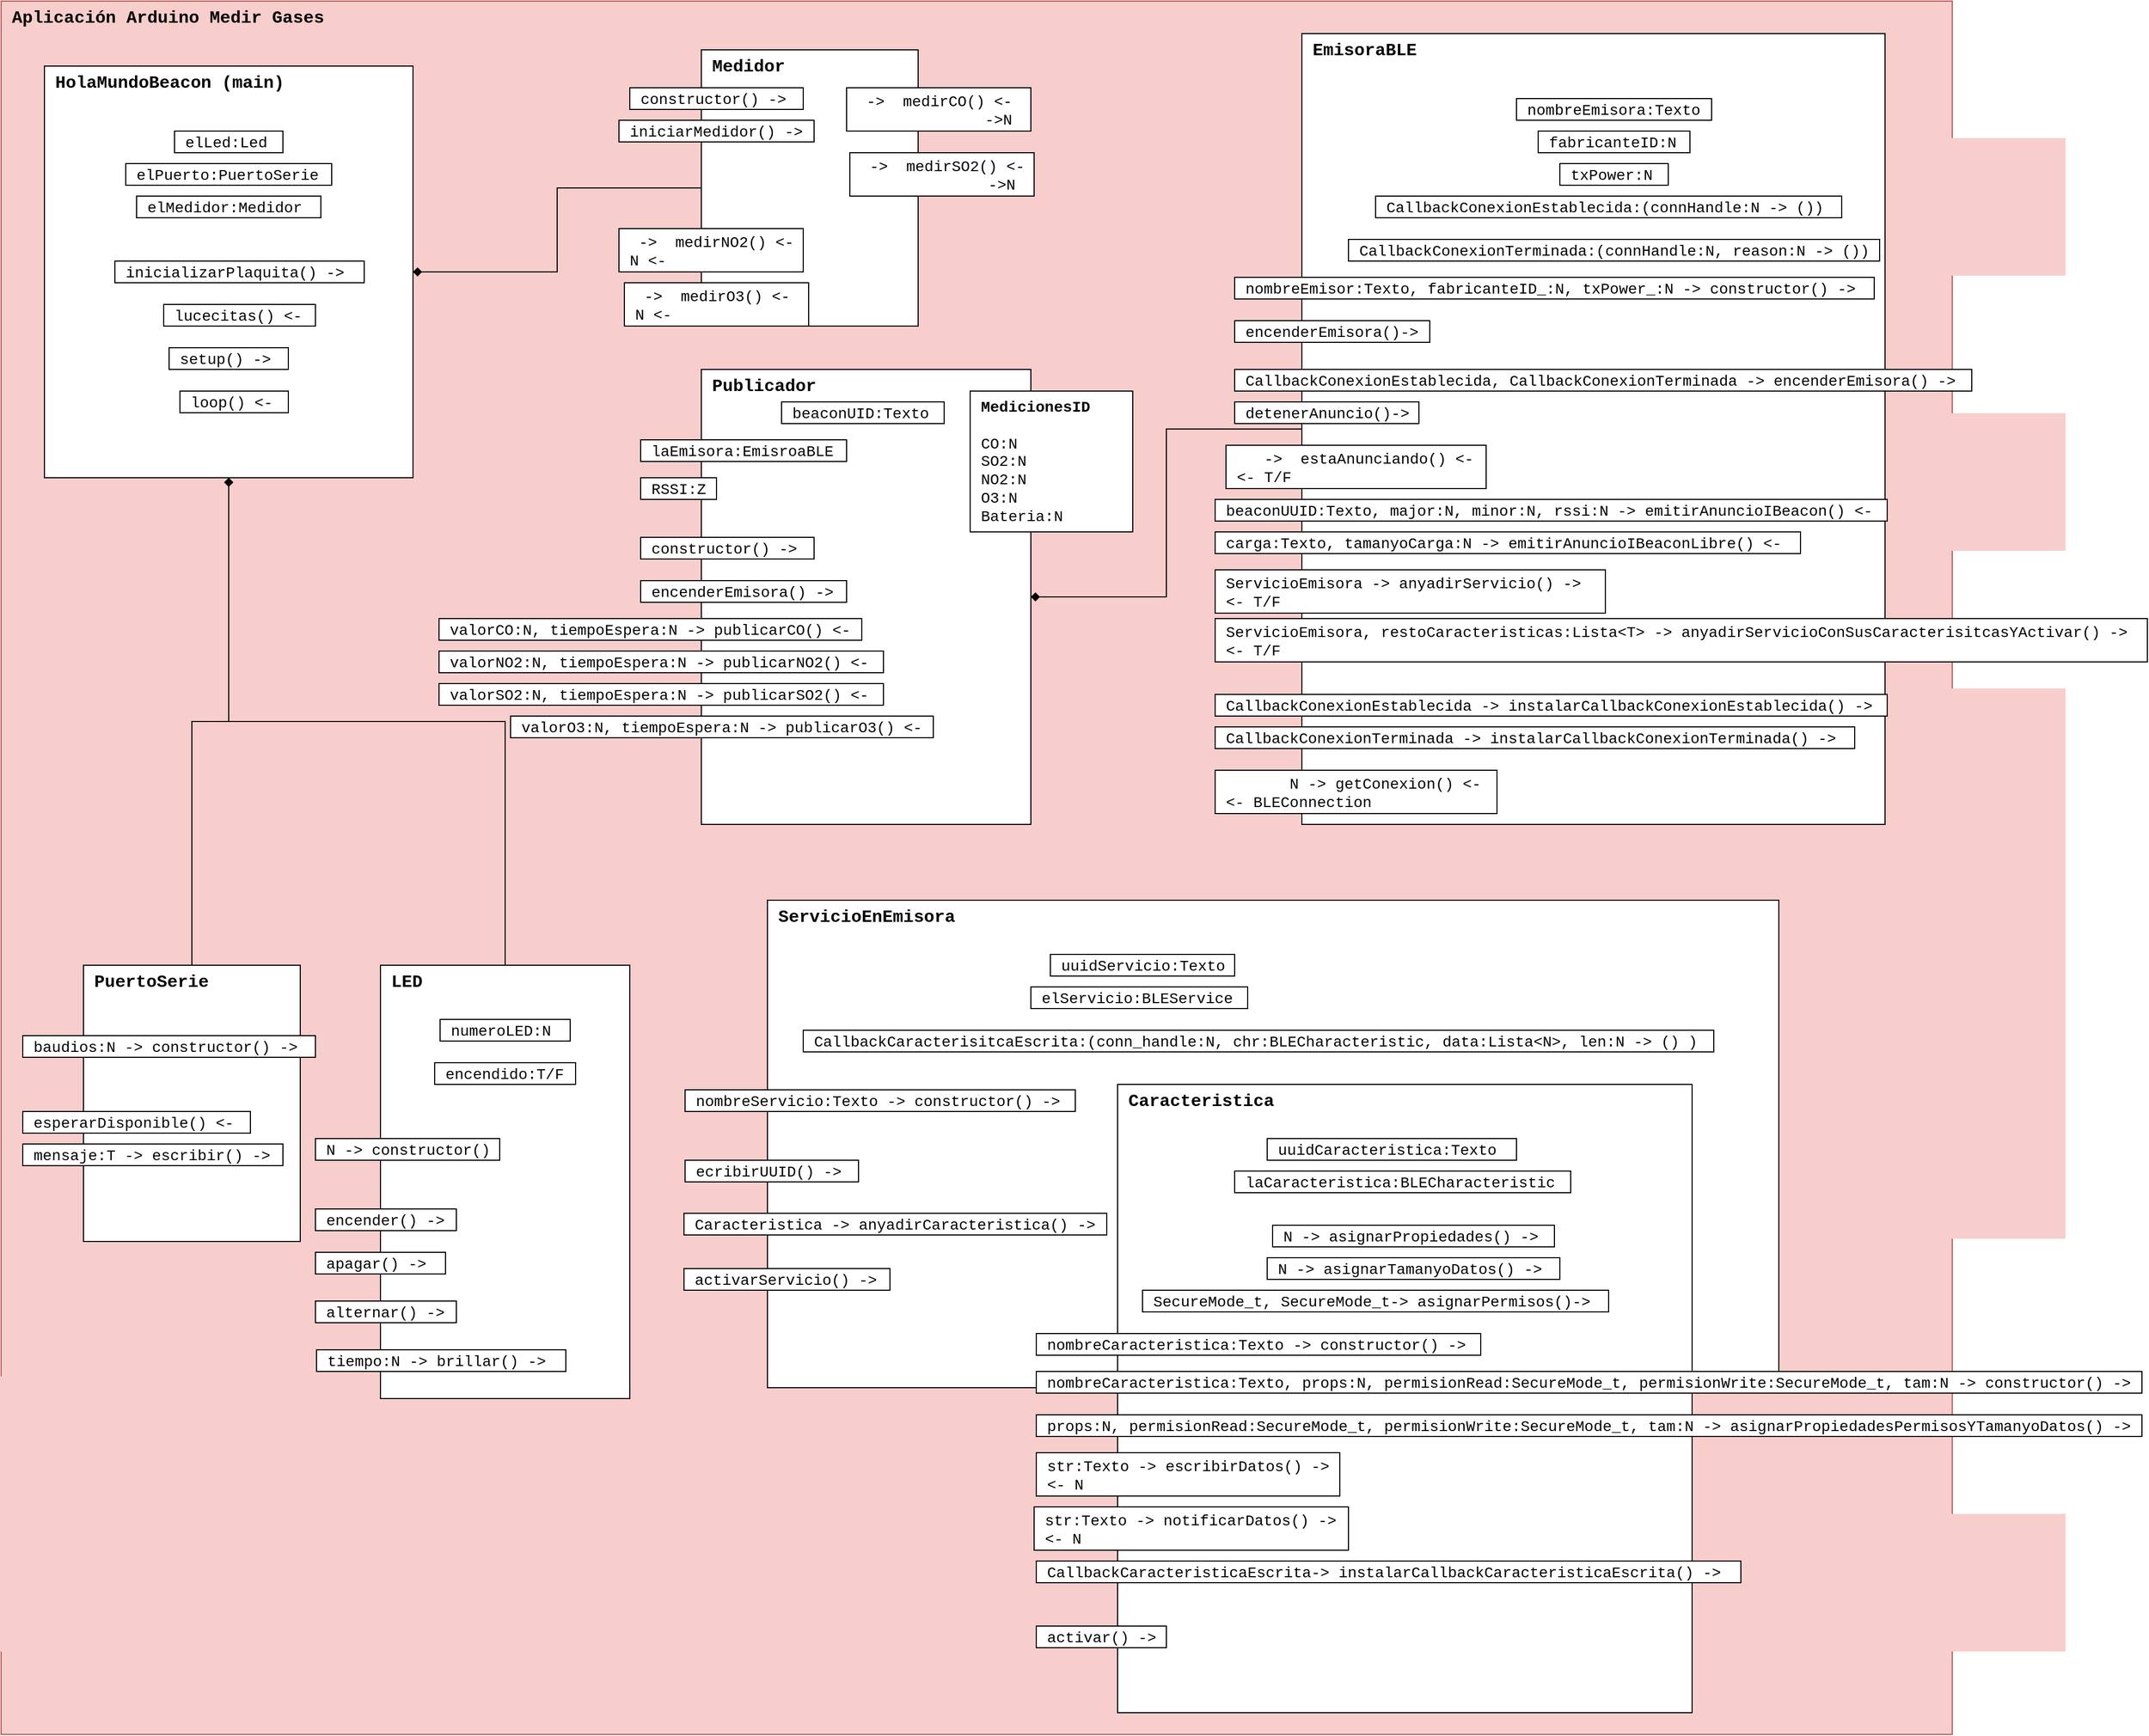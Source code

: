 <mxfile version="15.6.8"><diagram id="niqKveM-cPIij-iBnaV7" name="Page-1"><mxGraphModel dx="1381" dy="756" grid="1" gridSize="10" guides="1" tooltips="1" connect="1" arrows="1" fold="1" page="1" pageScale="1" pageWidth="827" pageHeight="1169" math="0" shadow="0"><root><mxCell id="0"/><mxCell id="1" parent="0"/><mxCell id="Av9oLwnozGqvggh2Q-i_-6" value="&lt;font style=&quot;font-size: 16px&quot;&gt;&lt;b&gt;Aplicación Arduino Medir Gases&lt;/b&gt;&lt;/font&gt;" style="rounded=0;whiteSpace=wrap;html=1;fontFamily=Courier New;align=left;horizontal=1;verticalAlign=top;spacingLeft=8;fillColor=#f8cecc;strokeColor=#b85450;" parent="1" vertex="1"><mxGeometry x="10" y="40" width="1800" height="1600" as="geometry"/></mxCell><mxCell id="fpChlTcRf2pJaoT4t-P_-2" value="&lt;font style=&quot;font-size: 16px&quot;&gt;&lt;b&gt;HolaMundoBeacon (main)&lt;/b&gt;&lt;/font&gt;" style="rounded=0;whiteSpace=wrap;html=1;fontFamily=Courier New;align=left;horizontal=1;verticalAlign=top;spacingLeft=8;" parent="1" vertex="1"><mxGeometry x="50" y="100" width="340" height="380" as="geometry"/></mxCell><mxCell id="fpChlTcRf2pJaoT4t-P_-3" value="&lt;span style=&quot;font-size: 14px&quot;&gt;elLed:Led&lt;/span&gt;" style="rounded=0;whiteSpace=wrap;html=1;align=left;fontFamily=Courier New;autosize=1;spacingTop=2;spacingLeft=8;" parent="1" vertex="1"><mxGeometry x="170" y="160" width="100" height="20" as="geometry"/></mxCell><mxCell id="fpChlTcRf2pJaoT4t-P_-5" value="&lt;span style=&quot;font-size: 14px&quot;&gt;elPuerto:PuertoSerie&lt;/span&gt;" style="rounded=0;whiteSpace=wrap;html=1;align=left;fontFamily=Courier New;autosize=1;spacingTop=2;spacingLeft=8;" parent="1" vertex="1"><mxGeometry x="125" y="190" width="190" height="20" as="geometry"/></mxCell><mxCell id="fpChlTcRf2pJaoT4t-P_-6" value="&lt;span style=&quot;font-size: 14px&quot;&gt;elMedidor:Medidor&lt;/span&gt;" style="rounded=0;whiteSpace=wrap;html=1;align=left;fontFamily=Courier New;autosize=1;spacingTop=2;spacingLeft=8;" parent="1" vertex="1"><mxGeometry x="135" y="220" width="170" height="20" as="geometry"/></mxCell><mxCell id="fpChlTcRf2pJaoT4t-P_-7" value="&lt;span style=&quot;font-size: 14px&quot;&gt;inicializarPlaquita() -&amp;gt;&lt;/span&gt;" style="rounded=0;whiteSpace=wrap;html=1;align=left;fontFamily=Courier New;autosize=1;spacingTop=2;spacingLeft=8;" parent="1" vertex="1"><mxGeometry x="115" y="280" width="230" height="20" as="geometry"/></mxCell><mxCell id="fpChlTcRf2pJaoT4t-P_-8" value="&lt;span style=&quot;font-size: 14px&quot;&gt;lucecitas() &amp;lt;-&lt;/span&gt;" style="rounded=0;whiteSpace=wrap;html=1;align=left;fontFamily=Courier New;autosize=1;spacingTop=2;spacingLeft=8;" parent="1" vertex="1"><mxGeometry x="160" y="320" width="140" height="20" as="geometry"/></mxCell><mxCell id="fpChlTcRf2pJaoT4t-P_-9" value="&lt;span style=&quot;font-size: 14px&quot;&gt;setup() -&amp;gt;&lt;/span&gt;" style="rounded=0;whiteSpace=wrap;html=1;align=left;fontFamily=Courier New;autosize=1;spacingTop=2;spacingLeft=8;" parent="1" vertex="1"><mxGeometry x="165" y="360" width="110" height="20" as="geometry"/></mxCell><mxCell id="fpChlTcRf2pJaoT4t-P_-10" value="&lt;span style=&quot;font-size: 14px&quot;&gt;loop() &amp;lt;-&lt;/span&gt;" style="rounded=0;whiteSpace=wrap;html=1;align=left;fontFamily=Courier New;autosize=1;spacingTop=2;spacingLeft=8;" parent="1" vertex="1"><mxGeometry x="175" y="400" width="100" height="20" as="geometry"/></mxCell><mxCell id="2PiecNfmt7l6B-Z4FuEc-5" style="edgeStyle=orthogonalEdgeStyle;rounded=0;orthogonalLoop=1;jettySize=auto;html=1;endArrow=diamond;endFill=1;" parent="1" source="fpChlTcRf2pJaoT4t-P_-12" target="fpChlTcRf2pJaoT4t-P_-55" edge="1"><mxGeometry relative="1" as="geometry"/></mxCell><mxCell id="fpChlTcRf2pJaoT4t-P_-12" value="&lt;font style=&quot;font-size: 16px&quot;&gt;&lt;b&gt;EmisoraBLE&lt;/b&gt;&lt;/font&gt;" style="rounded=0;whiteSpace=wrap;html=1;fontFamily=Courier New;align=left;horizontal=1;verticalAlign=top;spacingLeft=8;" parent="1" vertex="1"><mxGeometry x="1210" y="70" width="538" height="730" as="geometry"/></mxCell><mxCell id="fpChlTcRf2pJaoT4t-P_-13" value="&lt;span style=&quot;font-size: 14px&quot;&gt;nombreEmisora:Texto&lt;/span&gt;" style="rounded=0;whiteSpace=wrap;html=1;align=left;fontFamily=Courier New;autosize=1;spacingTop=2;spacingLeft=8;" parent="1" vertex="1"><mxGeometry x="1408" y="130" width="180" height="20" as="geometry"/></mxCell><mxCell id="fpChlTcRf2pJaoT4t-P_-14" value="&lt;span style=&quot;font-size: 14px&quot;&gt;fabricanteID:N&lt;/span&gt;" style="rounded=0;whiteSpace=wrap;html=1;align=left;fontFamily=Courier New;autosize=1;spacingTop=2;spacingLeft=8;" parent="1" vertex="1"><mxGeometry x="1428" y="160" width="140" height="20" as="geometry"/></mxCell><mxCell id="fpChlTcRf2pJaoT4t-P_-16" value="&lt;span style=&quot;font-size: 14px&quot;&gt;txPower:N&lt;/span&gt;" style="rounded=0;whiteSpace=wrap;html=1;align=left;fontFamily=Courier New;autosize=1;spacingTop=2;spacingLeft=8;" parent="1" vertex="1"><mxGeometry x="1448" y="190" width="100" height="20" as="geometry"/></mxCell><mxCell id="fpChlTcRf2pJaoT4t-P_-19" value="&lt;font style=&quot;font-size: 14px&quot;&gt;nombreEmisor:Texto, fabricanteID_:N, txPower_:N -&amp;gt; constructor() -&amp;gt;&lt;br&gt;&lt;/font&gt;" style="rounded=0;whiteSpace=wrap;html=1;align=left;fontFamily=Courier New;autosize=1;spacingTop=2;spacingLeft=8;" parent="1" vertex="1"><mxGeometry x="1148" y="295" width="590" height="20" as="geometry"/></mxCell><mxCell id="fpChlTcRf2pJaoT4t-P_-20" value="&lt;font style=&quot;font-size: 14px&quot;&gt;encenderEmisora()-&amp;gt;&lt;br&gt;&lt;/font&gt;" style="rounded=0;whiteSpace=wrap;html=1;align=left;fontFamily=Courier New;autosize=1;spacingTop=2;spacingLeft=8;" parent="1" vertex="1"><mxGeometry x="1148" y="335" width="180" height="20" as="geometry"/></mxCell><mxCell id="fpChlTcRf2pJaoT4t-P_-21" value="&lt;font style=&quot;font-size: 14px&quot;&gt;CallbackConexionEstablecida, CallbackConexionTerminada&amp;nbsp;-&amp;gt; encenderEmisora() -&amp;gt;&lt;br&gt;&lt;/font&gt;" style="rounded=0;whiteSpace=wrap;html=1;align=left;fontFamily=Courier New;autosize=1;spacingTop=2;spacingLeft=8;" parent="1" vertex="1"><mxGeometry x="1148" y="380" width="680" height="20" as="geometry"/></mxCell><mxCell id="fpChlTcRf2pJaoT4t-P_-22" value="&lt;font style=&quot;font-size: 14px&quot;&gt;detenerAnuncio()-&amp;gt;&lt;br&gt;&lt;/font&gt;" style="rounded=0;whiteSpace=wrap;html=1;align=left;fontFamily=Courier New;autosize=1;spacingTop=2;spacingLeft=8;" parent="1" vertex="1"><mxGeometry x="1148" y="410" width="170" height="20" as="geometry"/></mxCell><mxCell id="fpChlTcRf2pJaoT4t-P_-23" value="&lt;font style=&quot;font-size: 14px&quot;&gt;&amp;nbsp; &amp;nbsp;-&amp;gt;&amp;nbsp; estaAnunciando() &amp;lt;-&lt;br&gt;&amp;lt;- T/F&lt;br&gt;&lt;/font&gt;" style="rounded=0;whiteSpace=wrap;html=1;align=left;fontFamily=Courier New;autosize=1;spacingTop=2;spacingLeft=8;" parent="1" vertex="1"><mxGeometry x="1140" y="450" width="240" height="40" as="geometry"/></mxCell><mxCell id="fpChlTcRf2pJaoT4t-P_-24" value="&lt;font style=&quot;font-size: 14px&quot;&gt;beaconUUID:Texto, major:N, minor:N, rssi:N -&amp;gt; emitirAnuncioIBeacon() &amp;lt;-&lt;br&gt;&lt;/font&gt;" style="rounded=0;whiteSpace=wrap;html=1;align=left;fontFamily=Courier New;autosize=1;spacingTop=2;spacingLeft=8;" parent="1" vertex="1"><mxGeometry x="1130" y="500" width="620" height="20" as="geometry"/></mxCell><mxCell id="fpChlTcRf2pJaoT4t-P_-25" value="&lt;font style=&quot;font-size: 14px&quot;&gt;carga:Texto, tamanyoCarga:N -&amp;gt; emitirAnuncioIBeaconLibre() &amp;lt;-&lt;br&gt;&lt;/font&gt;" style="rounded=0;whiteSpace=wrap;html=1;align=left;fontFamily=Courier New;autosize=1;spacingTop=2;spacingLeft=8;" parent="1" vertex="1"><mxGeometry x="1130" y="530" width="540" height="20" as="geometry"/></mxCell><mxCell id="fpChlTcRf2pJaoT4t-P_-28" value="&lt;font style=&quot;font-size: 14px&quot;&gt;ServicioEmisora -&amp;gt; anyadirServicio() -&amp;gt;&amp;nbsp;&lt;br&gt;&amp;lt;- T/F&lt;br&gt;&lt;/font&gt;" style="rounded=0;whiteSpace=wrap;html=1;align=left;fontFamily=Courier New;autosize=1;spacingTop=2;spacingLeft=8;" parent="1" vertex="1"><mxGeometry x="1130" y="565" width="360" height="40" as="geometry"/></mxCell><mxCell id="fpChlTcRf2pJaoT4t-P_-29" value="&lt;font style=&quot;font-size: 14px&quot;&gt;CallbackConexionEstablecida -&amp;gt; instalarCallbackConexionEstablecida() -&amp;gt;&lt;br&gt;&lt;/font&gt;" style="rounded=0;whiteSpace=wrap;html=1;align=left;fontFamily=Courier New;autosize=1;spacingTop=2;spacingLeft=8;" parent="1" vertex="1"><mxGeometry x="1130" y="680" width="620" height="20" as="geometry"/></mxCell><mxCell id="fpChlTcRf2pJaoT4t-P_-30" value="&lt;font style=&quot;font-size: 14px&quot;&gt;CallbackConexionTerminada -&amp;gt; instalarCallbackConexionTerminada() -&amp;gt;&lt;br&gt;&lt;/font&gt;" style="rounded=0;whiteSpace=wrap;html=1;align=left;fontFamily=Courier New;autosize=1;spacingTop=2;spacingLeft=8;" parent="1" vertex="1"><mxGeometry x="1130" y="710" width="590" height="20" as="geometry"/></mxCell><mxCell id="2PiecNfmt7l6B-Z4FuEc-3" style="edgeStyle=orthogonalEdgeStyle;rounded=0;orthogonalLoop=1;jettySize=auto;html=1;entryX=0.5;entryY=1;entryDx=0;entryDy=0;endArrow=diamond;endFill=1;" parent="1" source="fpChlTcRf2pJaoT4t-P_-35" target="fpChlTcRf2pJaoT4t-P_-2" edge="1"><mxGeometry relative="1" as="geometry"/></mxCell><mxCell id="fpChlTcRf2pJaoT4t-P_-35" value="&lt;font style=&quot;font-size: 16px&quot;&gt;&lt;b&gt;LED&lt;/b&gt;&lt;/font&gt;" style="rounded=0;whiteSpace=wrap;html=1;fontFamily=Courier New;align=left;horizontal=1;verticalAlign=top;spacingLeft=8;" parent="1" vertex="1"><mxGeometry x="360" y="930" width="230" height="400" as="geometry"/></mxCell><mxCell id="fpChlTcRf2pJaoT4t-P_-36" value="&lt;span style=&quot;font-size: 14px&quot;&gt;numeroLED:N&lt;/span&gt;" style="rounded=0;whiteSpace=wrap;html=1;align=left;fontFamily=Courier New;autosize=1;spacingTop=2;spacingLeft=8;" parent="1" vertex="1"><mxGeometry x="415" y="980" width="120" height="20" as="geometry"/></mxCell><mxCell id="fpChlTcRf2pJaoT4t-P_-37" value="&lt;span style=&quot;font-size: 14px&quot;&gt;encendido:T/F&lt;/span&gt;" style="rounded=0;whiteSpace=wrap;html=1;align=left;fontFamily=Courier New;autosize=1;spacingTop=2;spacingLeft=8;" parent="1" vertex="1"><mxGeometry x="410" y="1020" width="130" height="20" as="geometry"/></mxCell><mxCell id="fpChlTcRf2pJaoT4t-P_-38" value="&lt;font style=&quot;font-size: 14px&quot;&gt;N -&amp;gt; constructor()&lt;br&gt;&lt;/font&gt;" style="rounded=0;whiteSpace=wrap;html=1;align=left;fontFamily=Courier New;autosize=1;spacingTop=2;spacingLeft=8;" parent="1" vertex="1"><mxGeometry x="300" y="1090" width="170" height="20" as="geometry"/></mxCell><mxCell id="fpChlTcRf2pJaoT4t-P_-39" value="&lt;font style=&quot;font-size: 14px&quot;&gt;tiempo:N -&amp;gt; brillar() -&amp;gt;&lt;br&gt;&lt;/font&gt;" style="rounded=0;whiteSpace=wrap;html=1;align=left;fontFamily=Courier New;autosize=1;spacingTop=2;spacingLeft=8;" parent="1" vertex="1"><mxGeometry x="301" y="1285" width="230" height="20" as="geometry"/></mxCell><mxCell id="fpChlTcRf2pJaoT4t-P_-40" value="&lt;font style=&quot;font-size: 14px&quot;&gt;encender() -&amp;gt;&lt;br&gt;&lt;/font&gt;" style="rounded=0;whiteSpace=wrap;html=1;align=left;fontFamily=Courier New;autosize=1;spacingTop=2;spacingLeft=8;" parent="1" vertex="1"><mxGeometry x="300" y="1155" width="130" height="20" as="geometry"/></mxCell><mxCell id="fpChlTcRf2pJaoT4t-P_-44" value="&lt;font style=&quot;font-size: 14px&quot;&gt;apagar() -&amp;gt;&lt;br&gt;&lt;/font&gt;" style="rounded=0;whiteSpace=wrap;html=1;align=left;fontFamily=Courier New;autosize=1;spacingTop=2;spacingLeft=8;" parent="1" vertex="1"><mxGeometry x="300" y="1195" width="120" height="20" as="geometry"/></mxCell><mxCell id="fpChlTcRf2pJaoT4t-P_-45" value="&lt;font style=&quot;font-size: 14px&quot;&gt;alternar() -&amp;gt;&lt;br&gt;&lt;/font&gt;" style="rounded=0;whiteSpace=wrap;html=1;align=left;fontFamily=Courier New;autosize=1;spacingTop=2;spacingLeft=8;" parent="1" vertex="1"><mxGeometry x="300" y="1240" width="130" height="20" as="geometry"/></mxCell><mxCell id="2PiecNfmt7l6B-Z4FuEc-1" style="edgeStyle=orthogonalEdgeStyle;rounded=0;orthogonalLoop=1;jettySize=auto;html=1;endArrow=diamond;endFill=1;" parent="1" source="fpChlTcRf2pJaoT4t-P_-47" target="fpChlTcRf2pJaoT4t-P_-2" edge="1"><mxGeometry relative="1" as="geometry"/></mxCell><mxCell id="fpChlTcRf2pJaoT4t-P_-47" value="&lt;font style=&quot;font-size: 16px&quot;&gt;&lt;b&gt;Medidor&lt;/b&gt;&lt;/font&gt;" style="rounded=0;whiteSpace=wrap;html=1;fontFamily=Courier New;align=left;horizontal=1;verticalAlign=top;spacingLeft=8;" parent="1" vertex="1"><mxGeometry x="656" y="85" width="200" height="255" as="geometry"/></mxCell><mxCell id="fpChlTcRf2pJaoT4t-P_-50" value="&lt;font style=&quot;font-size: 14px&quot;&gt;constructor() -&amp;gt;&lt;br&gt;&lt;/font&gt;" style="rounded=0;whiteSpace=wrap;html=1;align=left;fontFamily=Courier New;autosize=1;spacingTop=2;spacingLeft=8;" parent="1" vertex="1"><mxGeometry x="590" y="120" width="160" height="20" as="geometry"/></mxCell><mxCell id="fpChlTcRf2pJaoT4t-P_-52" value="&lt;font style=&quot;font-size: 14px&quot;&gt;iniciarMedidor() -&amp;gt;&lt;br&gt;&lt;/font&gt;" style="rounded=0;whiteSpace=wrap;html=1;align=left;fontFamily=Courier New;autosize=1;spacingTop=2;spacingLeft=8;" parent="1" vertex="1"><mxGeometry x="580" y="150" width="180" height="20" as="geometry"/></mxCell><mxCell id="fpChlTcRf2pJaoT4t-P_-53" value="&lt;font style=&quot;font-size: 14px&quot;&gt;&amp;nbsp;-&amp;gt;&amp;nbsp; medirCO() &amp;lt;-&lt;br&gt;&amp;nbsp; &amp;nbsp; &amp;nbsp; &amp;nbsp; &amp;nbsp; &amp;nbsp; &amp;nbsp; -&amp;gt;N&amp;nbsp;&lt;br&gt;&lt;/font&gt;" style="rounded=0;whiteSpace=wrap;html=1;align=left;fontFamily=Courier New;autosize=1;spacingTop=2;spacingLeft=8;" parent="1" vertex="1"><mxGeometry x="790" y="120" width="170" height="40" as="geometry"/></mxCell><mxCell id="fpChlTcRf2pJaoT4t-P_-55" value="&lt;font style=&quot;font-size: 16px&quot;&gt;&lt;b&gt;Publicador&lt;/b&gt;&lt;/font&gt;" style="rounded=0;whiteSpace=wrap;html=1;fontFamily=Courier New;align=left;horizontal=1;verticalAlign=top;spacingLeft=8;" parent="1" vertex="1"><mxGeometry x="656" y="380" width="304" height="420" as="geometry"/></mxCell><mxCell id="fpChlTcRf2pJaoT4t-P_-56" value="&lt;font style=&quot;font-size: 14px&quot;&gt;constructor() -&amp;gt;&lt;br&gt;&lt;/font&gt;" style="rounded=0;whiteSpace=wrap;html=1;align=left;fontFamily=Courier New;autosize=1;spacingTop=2;spacingLeft=8;" parent="1" vertex="1"><mxGeometry x="600" y="535" width="160" height="20" as="geometry"/></mxCell><mxCell id="fpChlTcRf2pJaoT4t-P_-57" value="&lt;font style=&quot;font-size: 14px&quot;&gt;beaconUID:Texto&lt;br&gt;&lt;/font&gt;" style="rounded=0;whiteSpace=wrap;html=1;align=left;fontFamily=Courier New;autosize=1;spacingTop=2;spacingLeft=8;" parent="1" vertex="1"><mxGeometry x="730" y="410" width="150" height="20" as="geometry"/></mxCell><mxCell id="fpChlTcRf2pJaoT4t-P_-58" value="&lt;font style=&quot;font-size: 14px&quot;&gt;laEmisora:EmisroaBLE&lt;br&gt;&lt;/font&gt;" style="rounded=0;whiteSpace=wrap;html=1;align=left;fontFamily=Courier New;autosize=1;spacingTop=2;spacingLeft=8;" parent="1" vertex="1"><mxGeometry x="600" y="445" width="190" height="20" as="geometry"/></mxCell><mxCell id="fpChlTcRf2pJaoT4t-P_-59" value="&lt;font style=&quot;font-size: 14px&quot;&gt;encenderEmisora() -&amp;gt;&lt;br&gt;&lt;/font&gt;" style="rounded=0;whiteSpace=wrap;html=1;align=left;fontFamily=Courier New;autosize=1;spacingTop=2;spacingLeft=8;" parent="1" vertex="1"><mxGeometry x="600" y="575" width="190" height="20" as="geometry"/></mxCell><mxCell id="fpChlTcRf2pJaoT4t-P_-60" value="&lt;font style=&quot;font-size: 14px&quot;&gt;valorCO:N, tiempoEspera:N -&amp;gt; publicarCO() &amp;lt;-&lt;br&gt;&lt;/font&gt;" style="rounded=0;whiteSpace=wrap;html=1;align=left;fontFamily=Courier New;autosize=1;spacingTop=2;spacingLeft=8;" parent="1" vertex="1"><mxGeometry x="414" y="610" width="390" height="20" as="geometry"/></mxCell><mxCell id="2PiecNfmt7l6B-Z4FuEc-2" style="edgeStyle=orthogonalEdgeStyle;rounded=0;orthogonalLoop=1;jettySize=auto;html=1;entryX=0.5;entryY=1;entryDx=0;entryDy=0;endArrow=diamond;endFill=1;" parent="1" source="fpChlTcRf2pJaoT4t-P_-62" target="fpChlTcRf2pJaoT4t-P_-2" edge="1"><mxGeometry relative="1" as="geometry"/></mxCell><mxCell id="fpChlTcRf2pJaoT4t-P_-62" value="&lt;font style=&quot;font-size: 16px&quot;&gt;&lt;b&gt;PuertoSerie&lt;/b&gt;&lt;/font&gt;" style="rounded=0;whiteSpace=wrap;html=1;fontFamily=Courier New;align=left;horizontal=1;verticalAlign=top;spacingLeft=8;" parent="1" vertex="1"><mxGeometry x="86" y="930" width="200" height="255" as="geometry"/></mxCell><mxCell id="fpChlTcRf2pJaoT4t-P_-63" value="&lt;font style=&quot;font-size: 14px&quot;&gt;baudios:N -&amp;gt; constructor() -&amp;gt;&lt;br&gt;&lt;/font&gt;" style="rounded=0;whiteSpace=wrap;html=1;align=left;fontFamily=Courier New;autosize=1;spacingTop=2;spacingLeft=8;" parent="1" vertex="1"><mxGeometry x="30" y="995" width="270" height="20" as="geometry"/></mxCell><mxCell id="fpChlTcRf2pJaoT4t-P_-64" value="&lt;font style=&quot;font-size: 14px&quot;&gt;esperarDisponible() &amp;lt;-&lt;br&gt;&lt;/font&gt;" style="rounded=0;whiteSpace=wrap;html=1;align=left;fontFamily=Courier New;autosize=1;spacingTop=2;spacingLeft=8;" parent="1" vertex="1"><mxGeometry x="30" y="1065" width="210" height="20" as="geometry"/></mxCell><mxCell id="fpChlTcRf2pJaoT4t-P_-65" value="&lt;font style=&quot;font-size: 14px&quot;&gt;mensaje:T -&amp;gt; escribir() -&amp;gt;&lt;br&gt;&lt;/font&gt;" style="rounded=0;whiteSpace=wrap;html=1;align=left;fontFamily=Courier New;autosize=1;spacingTop=2;spacingLeft=8;" parent="1" vertex="1"><mxGeometry x="30" y="1095" width="240" height="20" as="geometry"/></mxCell><mxCell id="fpChlTcRf2pJaoT4t-P_-81" value="&lt;font style=&quot;font-size: 16px&quot;&gt;&lt;b&gt;ServicioEnEmisora&lt;/b&gt;&lt;/font&gt;" style="rounded=0;whiteSpace=wrap;html=1;fontFamily=Courier New;align=left;horizontal=1;verticalAlign=top;spacingLeft=8;" parent="1" vertex="1"><mxGeometry x="717" y="870" width="933" height="450" as="geometry"/></mxCell><mxCell id="fpChlTcRf2pJaoT4t-P_-82" value="&lt;font style=&quot;font-size: 14px&quot;&gt;nombreServicio:Texto -&amp;gt; constructor() -&amp;gt;&lt;br&gt;&lt;/font&gt;" style="rounded=0;whiteSpace=wrap;html=1;align=left;fontFamily=Courier New;autosize=1;spacingTop=2;spacingLeft=8;" parent="1" vertex="1"><mxGeometry x="641" y="1045" width="360" height="20" as="geometry"/></mxCell><mxCell id="fpChlTcRf2pJaoT4t-P_-83" value="&lt;font style=&quot;font-size: 14px&quot;&gt;activarServicio() -&amp;gt;&lt;br&gt;&lt;/font&gt;" style="rounded=0;whiteSpace=wrap;html=1;align=left;fontFamily=Courier New;autosize=1;spacingTop=2;spacingLeft=8;" parent="1" vertex="1"><mxGeometry x="640" y="1210" width="190" height="20" as="geometry"/></mxCell><mxCell id="fpChlTcRf2pJaoT4t-P_-84" value="&lt;font style=&quot;font-size: 14px&quot;&gt;uuidServicio:Texto&lt;br&gt;&lt;/font&gt;" style="rounded=0;whiteSpace=wrap;html=1;align=left;fontFamily=Courier New;autosize=1;spacingTop=2;spacingLeft=8;" parent="1" vertex="1"><mxGeometry x="978" y="920" width="170" height="20" as="geometry"/></mxCell><mxCell id="fpChlTcRf2pJaoT4t-P_-85" value="&lt;font style=&quot;font-size: 14px&quot;&gt;elServicio:BLEService&lt;br&gt;&lt;/font&gt;" style="rounded=0;whiteSpace=wrap;html=1;align=left;fontFamily=Courier New;autosize=1;spacingTop=2;spacingLeft=8;" parent="1" vertex="1"><mxGeometry x="960" y="950" width="200" height="20" as="geometry"/></mxCell><mxCell id="fpChlTcRf2pJaoT4t-P_-86" value="&lt;font style=&quot;font-size: 14px&quot;&gt;ecribirUUID() -&amp;gt;&lt;br&gt;&lt;/font&gt;" style="rounded=0;whiteSpace=wrap;html=1;align=left;fontFamily=Courier New;autosize=1;spacingTop=2;spacingLeft=8;" parent="1" vertex="1"><mxGeometry x="641" y="1110" width="160" height="20" as="geometry"/></mxCell><mxCell id="fpChlTcRf2pJaoT4t-P_-87" value="&lt;font style=&quot;font-size: 14px&quot;&gt;Caracteristica -&amp;gt; anyadirCaracteristica() -&amp;gt;&lt;br&gt;&lt;/font&gt;" style="rounded=0;whiteSpace=wrap;html=1;align=left;fontFamily=Courier New;autosize=1;spacingTop=2;spacingLeft=8;" parent="1" vertex="1"><mxGeometry x="640" y="1159" width="390" height="20" as="geometry"/></mxCell><mxCell id="fpChlTcRf2pJaoT4t-P_-94" value="&lt;font style=&quot;font-size: 14px&quot;&gt;CallbackCaracterisitcaEscrita:(conn_handle:N, chr:BLECharacteristic, data:Lista&amp;lt;N&amp;gt;, len:N -&amp;gt; () )&lt;br&gt;&lt;/font&gt;" style="rounded=0;whiteSpace=wrap;html=1;align=left;fontFamily=Courier New;autosize=1;spacingTop=2;spacingLeft=8;" parent="1" vertex="1"><mxGeometry x="750" y="990" width="840" height="20" as="geometry"/></mxCell><mxCell id="fpChlTcRf2pJaoT4t-P_-95" value="&lt;span style=&quot;font-size: 14px&quot;&gt;CallbackConexionEstablecida:(connHandle:N -&amp;gt; ())&lt;/span&gt;" style="rounded=0;whiteSpace=wrap;html=1;align=left;fontFamily=Courier New;autosize=1;spacingTop=2;spacingLeft=8;" parent="1" vertex="1"><mxGeometry x="1278" y="220" width="430" height="20" as="geometry"/></mxCell><mxCell id="fpChlTcRf2pJaoT4t-P_-96" value="&lt;span style=&quot;font-size: 14px&quot;&gt;CallbackConexionTerminada:(connHandle:N, reason:N -&amp;gt; ())&lt;/span&gt;" style="rounded=0;whiteSpace=wrap;html=1;align=left;fontFamily=Courier New;autosize=1;spacingTop=2;spacingLeft=8;" parent="1" vertex="1"><mxGeometry x="1253" y="260" width="490" height="20" as="geometry"/></mxCell><mxCell id="kRhEecbTkcoD9SOKWOlh-3" value="&lt;font style=&quot;font-size: 14px&quot;&gt;ServicioEmisora, restoCaracteristicas:Lista&amp;lt;T&amp;gt; -&amp;gt; anyadirServicioConSusCaracterisitcasYActivar() -&amp;gt;&lt;br&gt;&amp;lt;- T/F&lt;br&gt;&lt;/font&gt;" style="rounded=0;whiteSpace=wrap;html=1;align=left;fontFamily=Courier New;autosize=1;spacingTop=2;spacingLeft=8;" parent="1" vertex="1"><mxGeometry x="1130" y="610" width="860" height="40" as="geometry"/></mxCell><mxCell id="kRhEecbTkcoD9SOKWOlh-4" value="&lt;font style=&quot;font-size: 14px&quot;&gt;&amp;nbsp; &amp;nbsp; &amp;nbsp; &amp;nbsp;N -&amp;gt; getConexion() &amp;lt;-&lt;br&gt;&amp;lt;- BLEConnection&amp;nbsp;&lt;br&gt;&lt;/font&gt;" style="rounded=0;whiteSpace=wrap;html=1;align=left;fontFamily=Courier New;autosize=1;spacingTop=2;spacingLeft=8;" parent="1" vertex="1"><mxGeometry x="1130" y="750" width="260" height="40" as="geometry"/></mxCell><mxCell id="kRhEecbTkcoD9SOKWOlh-7" value="&lt;font style=&quot;font-size: 14px&quot;&gt;&lt;b&gt;MedicionesID&lt;/b&gt;&lt;br&gt;&lt;br&gt;CO:N&lt;br&gt;SO2:N&lt;br&gt;NO2:N&lt;br&gt;O3:N&lt;br&gt;Bateria:N&lt;br&gt;&lt;br&gt;&lt;/font&gt;" style="rounded=0;whiteSpace=wrap;html=1;fontFamily=Courier New;align=left;horizontal=1;verticalAlign=top;spacingLeft=8;" parent="1" vertex="1"><mxGeometry x="904" y="400" width="150" height="130" as="geometry"/></mxCell><mxCell id="fpChlTcRf2pJaoT4t-P_-67" value="&lt;font style=&quot;font-size: 16px&quot;&gt;&lt;b&gt;Caracteristica&lt;/b&gt;&lt;/font&gt;" style="rounded=0;whiteSpace=wrap;html=1;fontFamily=Courier New;align=left;horizontal=1;verticalAlign=top;spacingLeft=8;" parent="1" vertex="1"><mxGeometry x="1040" y="1040" width="530" height="580" as="geometry"/></mxCell><mxCell id="fpChlTcRf2pJaoT4t-P_-68" value="&lt;font style=&quot;font-size: 14px&quot;&gt;nombreCaracteristica:Texto -&amp;gt; constructor() -&amp;gt;&lt;br&gt;&lt;/font&gt;" style="rounded=0;whiteSpace=wrap;html=1;align=left;fontFamily=Courier New;autosize=1;spacingTop=2;spacingLeft=8;" parent="1" vertex="1"><mxGeometry x="965" y="1270" width="410" height="20" as="geometry"/></mxCell><mxCell id="fpChlTcRf2pJaoT4t-P_-70" value="&lt;font style=&quot;font-size: 14px&quot;&gt;str:Texto -&amp;gt; escribirDatos() -&amp;gt;&lt;br&gt;&amp;lt;- N&lt;br&gt;&lt;/font&gt;" style="rounded=0;whiteSpace=wrap;html=1;align=left;fontFamily=Courier New;autosize=1;spacingTop=2;spacingLeft=8;" parent="1" vertex="1"><mxGeometry x="965" y="1380" width="280" height="40" as="geometry"/></mxCell><mxCell id="fpChlTcRf2pJaoT4t-P_-71" value="&lt;font style=&quot;font-size: 14px&quot;&gt;uuidCaracteristica:Texto&lt;br&gt;&lt;/font&gt;" style="rounded=0;whiteSpace=wrap;html=1;align=left;fontFamily=Courier New;autosize=1;spacingTop=2;spacingLeft=8;" parent="1" vertex="1"><mxGeometry x="1178" y="1090" width="230" height="20" as="geometry"/></mxCell><mxCell id="fpChlTcRf2pJaoT4t-P_-72" value="&lt;font style=&quot;font-size: 14px&quot;&gt;laCaracteristica:BLECharacteristic&lt;br&gt;&lt;/font&gt;" style="rounded=0;whiteSpace=wrap;html=1;align=left;fontFamily=Courier New;autosize=1;spacingTop=2;spacingLeft=8;" parent="1" vertex="1"><mxGeometry x="1148" y="1120" width="310" height="20" as="geometry"/></mxCell><mxCell id="fpChlTcRf2pJaoT4t-P_-73" value="&lt;font style=&quot;font-size: 14px&quot;&gt;nombreCaracteristica:Texto, props:N, permisionRead:SecureMode_t, permisionWrite:SecureMode_t, tam:N -&amp;gt; constructor() -&amp;gt;&lt;br&gt;&lt;/font&gt;" style="rounded=0;whiteSpace=wrap;html=1;align=left;fontFamily=Courier New;autosize=1;spacingTop=2;spacingLeft=8;" parent="1" vertex="1"><mxGeometry x="965" y="1305" width="1020" height="20" as="geometry"/></mxCell><mxCell id="fpChlTcRf2pJaoT4t-P_-74" value="&lt;font style=&quot;font-size: 14px&quot;&gt;props:N, permisionRead:SecureMode_t, permisionWrite:SecureMode_t, tam:N -&amp;gt; asignarPropiedadesPermisosYTamanyoDatos() -&amp;gt;&lt;br&gt;&lt;/font&gt;" style="rounded=0;whiteSpace=wrap;html=1;align=left;fontFamily=Courier New;autosize=1;spacingTop=2;spacingLeft=8;" parent="1" vertex="1"><mxGeometry x="965" y="1345" width="1020" height="20" as="geometry"/></mxCell><mxCell id="fpChlTcRf2pJaoT4t-P_-75" value="&lt;font style=&quot;font-size: 14px&quot;&gt;str:Texto -&amp;gt; notificarDatos() -&amp;gt;&lt;br&gt;&amp;lt;- N&lt;br&gt;&lt;/font&gt;" style="rounded=0;whiteSpace=wrap;html=1;align=left;fontFamily=Courier New;autosize=1;spacingTop=2;spacingLeft=8;" parent="1" vertex="1"><mxGeometry x="963" y="1430" width="290" height="40" as="geometry"/></mxCell><mxCell id="fpChlTcRf2pJaoT4t-P_-76" value="&lt;font style=&quot;font-size: 14px&quot;&gt;CallbackCaracteristicaEscrita-&amp;gt; instalarCallbackCaracteristicaEscrita() -&amp;gt;&lt;br&gt;&lt;/font&gt;" style="rounded=0;whiteSpace=wrap;html=1;align=left;fontFamily=Courier New;autosize=1;spacingTop=2;spacingLeft=8;" parent="1" vertex="1"><mxGeometry x="965" y="1480" width="650" height="20" as="geometry"/></mxCell><mxCell id="fpChlTcRf2pJaoT4t-P_-77" value="&lt;font style=&quot;font-size: 14px&quot;&gt;activar() -&amp;gt;&lt;br&gt;&lt;/font&gt;" style="rounded=0;whiteSpace=wrap;html=1;align=left;fontFamily=Courier New;autosize=1;spacingTop=2;spacingLeft=8;" parent="1" vertex="1"><mxGeometry x="965" y="1540" width="120" height="20" as="geometry"/></mxCell><mxCell id="fpChlTcRf2pJaoT4t-P_-78" value="&lt;font style=&quot;font-size: 14px&quot;&gt;N -&amp;gt; asignarPropiedades() -&amp;gt;&lt;br&gt;&lt;/font&gt;" style="rounded=0;whiteSpace=wrap;html=1;align=left;fontFamily=Courier New;autosize=1;spacingTop=2;spacingLeft=8;" parent="1" vertex="1"><mxGeometry x="1183" y="1170" width="260" height="20" as="geometry"/></mxCell><mxCell id="fpChlTcRf2pJaoT4t-P_-79" value="&lt;font style=&quot;font-size: 14px&quot;&gt;N -&amp;gt; asignarTamanyoDatos() -&amp;gt;&lt;br&gt;&lt;/font&gt;" style="rounded=0;whiteSpace=wrap;html=1;align=left;fontFamily=Courier New;autosize=1;spacingTop=2;spacingLeft=8;" parent="1" vertex="1"><mxGeometry x="1178" y="1200" width="270" height="20" as="geometry"/></mxCell><mxCell id="fpChlTcRf2pJaoT4t-P_-80" value="&lt;font style=&quot;font-size: 14px&quot;&gt;SecureMode_t, SecureMode_t-&amp;gt; asignarPermisos()-&amp;gt;&lt;br&gt;&lt;/font&gt;" style="rounded=0;whiteSpace=wrap;html=1;align=left;fontFamily=Courier New;autosize=1;spacingTop=2;spacingLeft=8;" parent="1" vertex="1"><mxGeometry x="1063" y="1230" width="430" height="20" as="geometry"/></mxCell><mxCell id="Nzs239z05CHf7HmJlWQF-1" value="&lt;font style=&quot;font-size: 14px&quot;&gt;RSSI:Z&lt;br&gt;&lt;/font&gt;" style="rounded=0;whiteSpace=wrap;html=1;align=left;fontFamily=Courier New;autosize=1;spacingTop=2;spacingLeft=8;" parent="1" vertex="1"><mxGeometry x="600" y="480" width="70" height="20" as="geometry"/></mxCell><mxCell id="FSOYf--aDJZ28fsUeoEv-2" value="&lt;font style=&quot;font-size: 14px&quot;&gt;&amp;nbsp;-&amp;gt;&amp;nbsp; medirSO2() &amp;lt;-&lt;br&gt;&amp;nbsp; &amp;nbsp; &amp;nbsp; &amp;nbsp; &amp;nbsp; &amp;nbsp; &amp;nbsp; -&amp;gt;N&amp;nbsp;&lt;br&gt;&lt;/font&gt;" style="rounded=0;whiteSpace=wrap;html=1;align=left;fontFamily=Courier New;autosize=1;spacingTop=2;spacingLeft=8;" vertex="1" parent="1"><mxGeometry x="793" y="180" width="170" height="40" as="geometry"/></mxCell><mxCell id="FSOYf--aDJZ28fsUeoEv-3" value="&lt;font style=&quot;font-size: 14px&quot;&gt;&amp;nbsp;-&amp;gt;&amp;nbsp; medirO3() &amp;lt;-&lt;br&gt;N &amp;lt;-&lt;br&gt;&lt;/font&gt;" style="rounded=0;whiteSpace=wrap;html=1;align=left;fontFamily=Courier New;autosize=1;spacingTop=2;spacingLeft=8;" vertex="1" parent="1"><mxGeometry x="585" y="300" width="170" height="40" as="geometry"/></mxCell><mxCell id="FSOYf--aDJZ28fsUeoEv-6" value="&lt;font style=&quot;font-size: 14px&quot;&gt;&amp;nbsp;-&amp;gt;&amp;nbsp; medirNO2() &amp;lt;-&lt;br&gt;N &amp;lt;-&lt;br&gt;&lt;/font&gt;" style="rounded=0;whiteSpace=wrap;html=1;align=left;fontFamily=Courier New;autosize=1;spacingTop=2;spacingLeft=8;" vertex="1" parent="1"><mxGeometry x="580" y="250" width="170" height="40" as="geometry"/></mxCell><mxCell id="FSOYf--aDJZ28fsUeoEv-7" value="&lt;font style=&quot;font-size: 14px&quot;&gt;valorNO2:N, tiempoEspera:N -&amp;gt; publicarNO2() &amp;lt;-&lt;br&gt;&lt;/font&gt;" style="rounded=0;whiteSpace=wrap;html=1;align=left;fontFamily=Courier New;autosize=1;spacingTop=2;spacingLeft=8;" vertex="1" parent="1"><mxGeometry x="414" y="640" width="410" height="20" as="geometry"/></mxCell><mxCell id="FSOYf--aDJZ28fsUeoEv-8" value="&lt;font style=&quot;font-size: 14px&quot;&gt;valorSO2:N, tiempoEspera:N -&amp;gt; publicarSO2() &amp;lt;-&lt;br&gt;&lt;/font&gt;" style="rounded=0;whiteSpace=wrap;html=1;align=left;fontFamily=Courier New;autosize=1;spacingTop=2;spacingLeft=8;" vertex="1" parent="1"><mxGeometry x="414" y="670" width="410" height="20" as="geometry"/></mxCell><mxCell id="FSOYf--aDJZ28fsUeoEv-9" value="&lt;font style=&quot;font-size: 14px&quot;&gt;valorO3:N, tiempoEspera:N -&amp;gt; publicarO3() &amp;lt;-&lt;br&gt;&lt;/font&gt;" style="rounded=0;whiteSpace=wrap;html=1;align=left;fontFamily=Courier New;autosize=1;spacingTop=2;spacingLeft=8;" vertex="1" parent="1"><mxGeometry x="480" y="700" width="390" height="20" as="geometry"/></mxCell></root></mxGraphModel></diagram></mxfile>